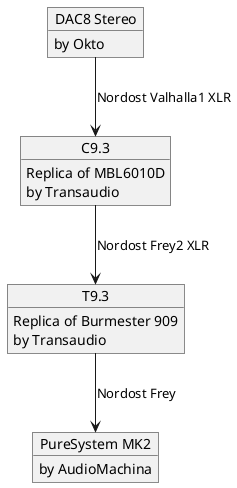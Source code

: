 @startuml minau-hifi
object "DAC8 Stereo" as dac
dac : by Okto
object "C9.3" as preamp
preamp : Replica of MBL6010D
preamp : by Transaudio
object "T9.3" as poweramp
poweramp : Replica of Burmester 909
poweramp : by Transaudio
object "PureSystem MK2" as speaker
speaker : by AudioMachina

dac --> preamp : Nordost Valhalla1 XLR
preamp --> poweramp : Nordost Frey2 XLR
poweramp --> speaker : "Nordost Frey"
@enduml